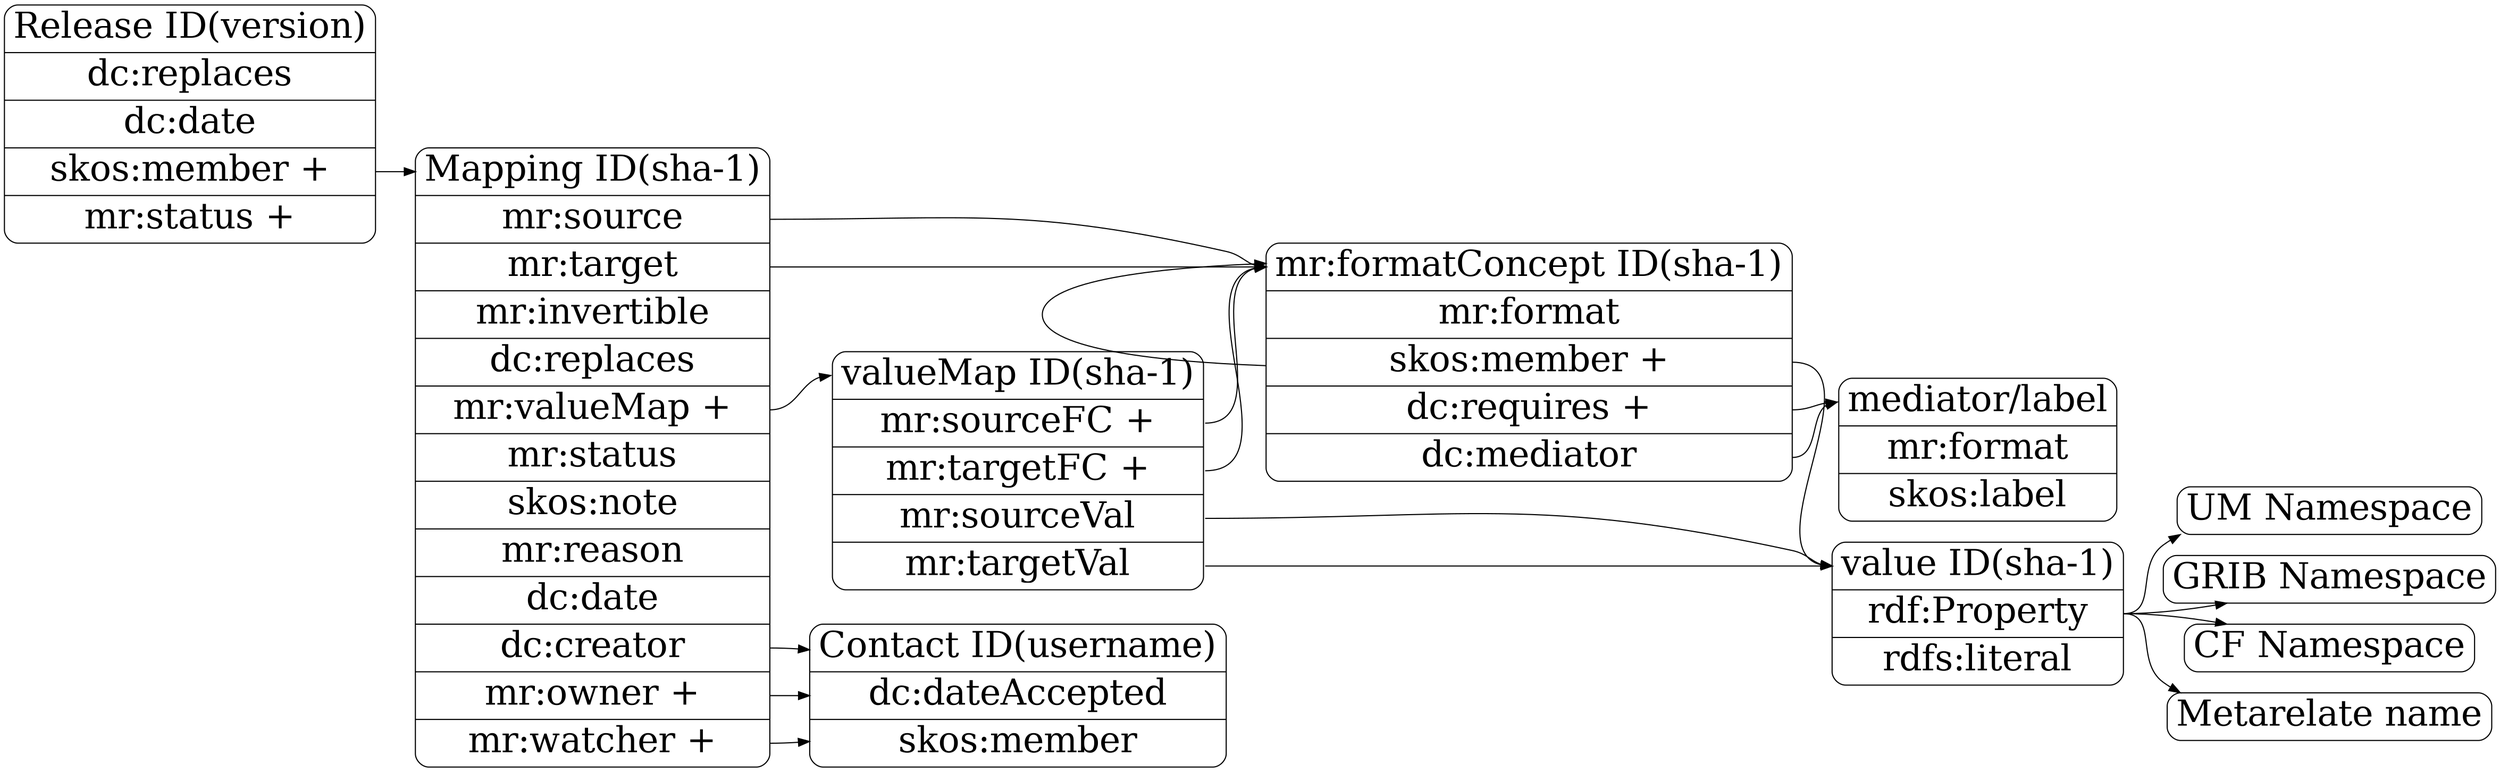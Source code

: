 digraph records {

## basic setup 

   	rankdir = LR;
        node [
        fontsize = 32,
        shape = Mrecord
        ];

        edge [
        fontsize = 24
        ];

## class definitions

   	value [
	label = "<title> value ID(sha-1) |<prop> rdf:Property | rdfs:literal"
	];

   	formatconcept [
	label = "<title> mr:formatConcept ID(sha-1) |<format> mr:format |<component> skos:member +|<req> dc:requires +|<med> dc:mediator"
	];

        mediator [
	label = "<title> mediator/label |<format> mr:format|<label> skos:label  "
	];

	valuemap [
	label = "<title> valueMap ID(sha-1) |<sourcefc> mr:sourceFC +|<targetfc> mr:targetFC +|<sourceval> mr:sourceVal |<targetval> mr:targetVal "
	];

	mapping [
	label = "<title> Mapping ID(sha-1) |<source> mr:source |<target> mr:target |mr:invertible | dc:replaces  |<valmap> mr:valueMap +|mr:status |skos:note |mr:reason |dc:date |<c> dc:creator |<o> mr:owner + |<w> mr:watcher +"
	];


	release [
	label = "<title> Release ID(version)|dc:replaces|dc:date|<con>skos:member + |mr:status +"
	];

	contact [
	label = "<title> Contact ID(username) | dc:dateAccepted | skos:member"
	];

	um [
	label = "UM Namespace"
	];

	grib [
	label = "GRIB Namespace"
	];

	cf [
	label = "CF Namespace"
	];

	mrnamed [
	label = "Metarelate name"
	];

## relations


	release:con -> mapping:title
	
	mapping:source -> formatconcept:title

	mapping:target -> formatconcept:title

	formatconcept:component -> formatconcept:title

	formatconcept:component -> value:title

	formatconcept:med -> mediator:title
	formatconcept:req -> mediator:title

	mapping:valmap -> valuemap:title

	valuemap:sourceval -> value:title
	valuemap:sourcefc -> formatconcept:title
	valuemap:targetval -> value:title
	valuemap:targetfc -> formatconcept:title

	value:prop -> um
	value:prop -> grib
	value:prop -> cf
	value:prop -> mrnamed

	mapping:c -> contact
	mapping:o -> contact
	mapping:w -> contact

}